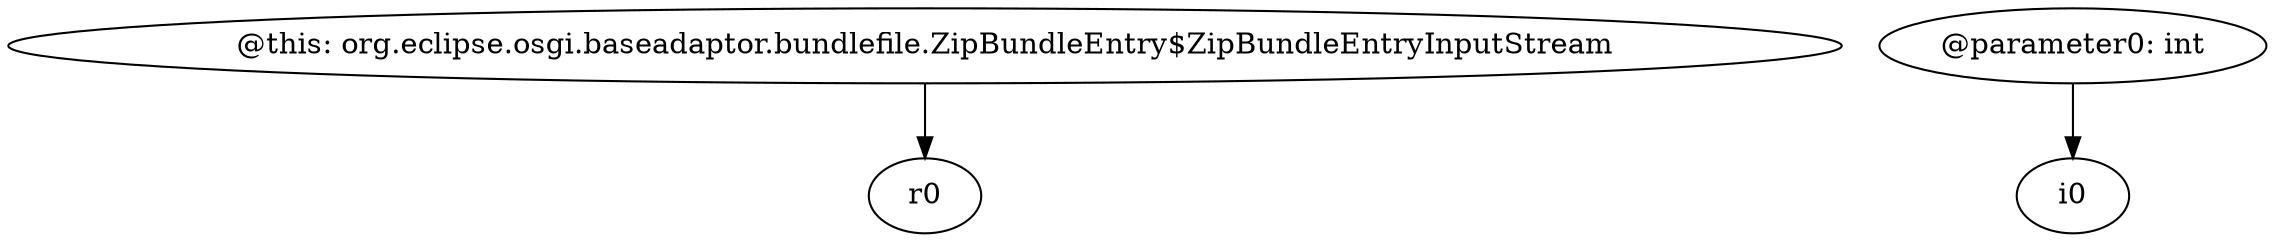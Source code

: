 digraph g {
0[label="@this: org.eclipse.osgi.baseadaptor.bundlefile.ZipBundleEntry$ZipBundleEntryInputStream"]
1[label="r0"]
0->1[label=""]
2[label="@parameter0: int"]
3[label="i0"]
2->3[label=""]
}